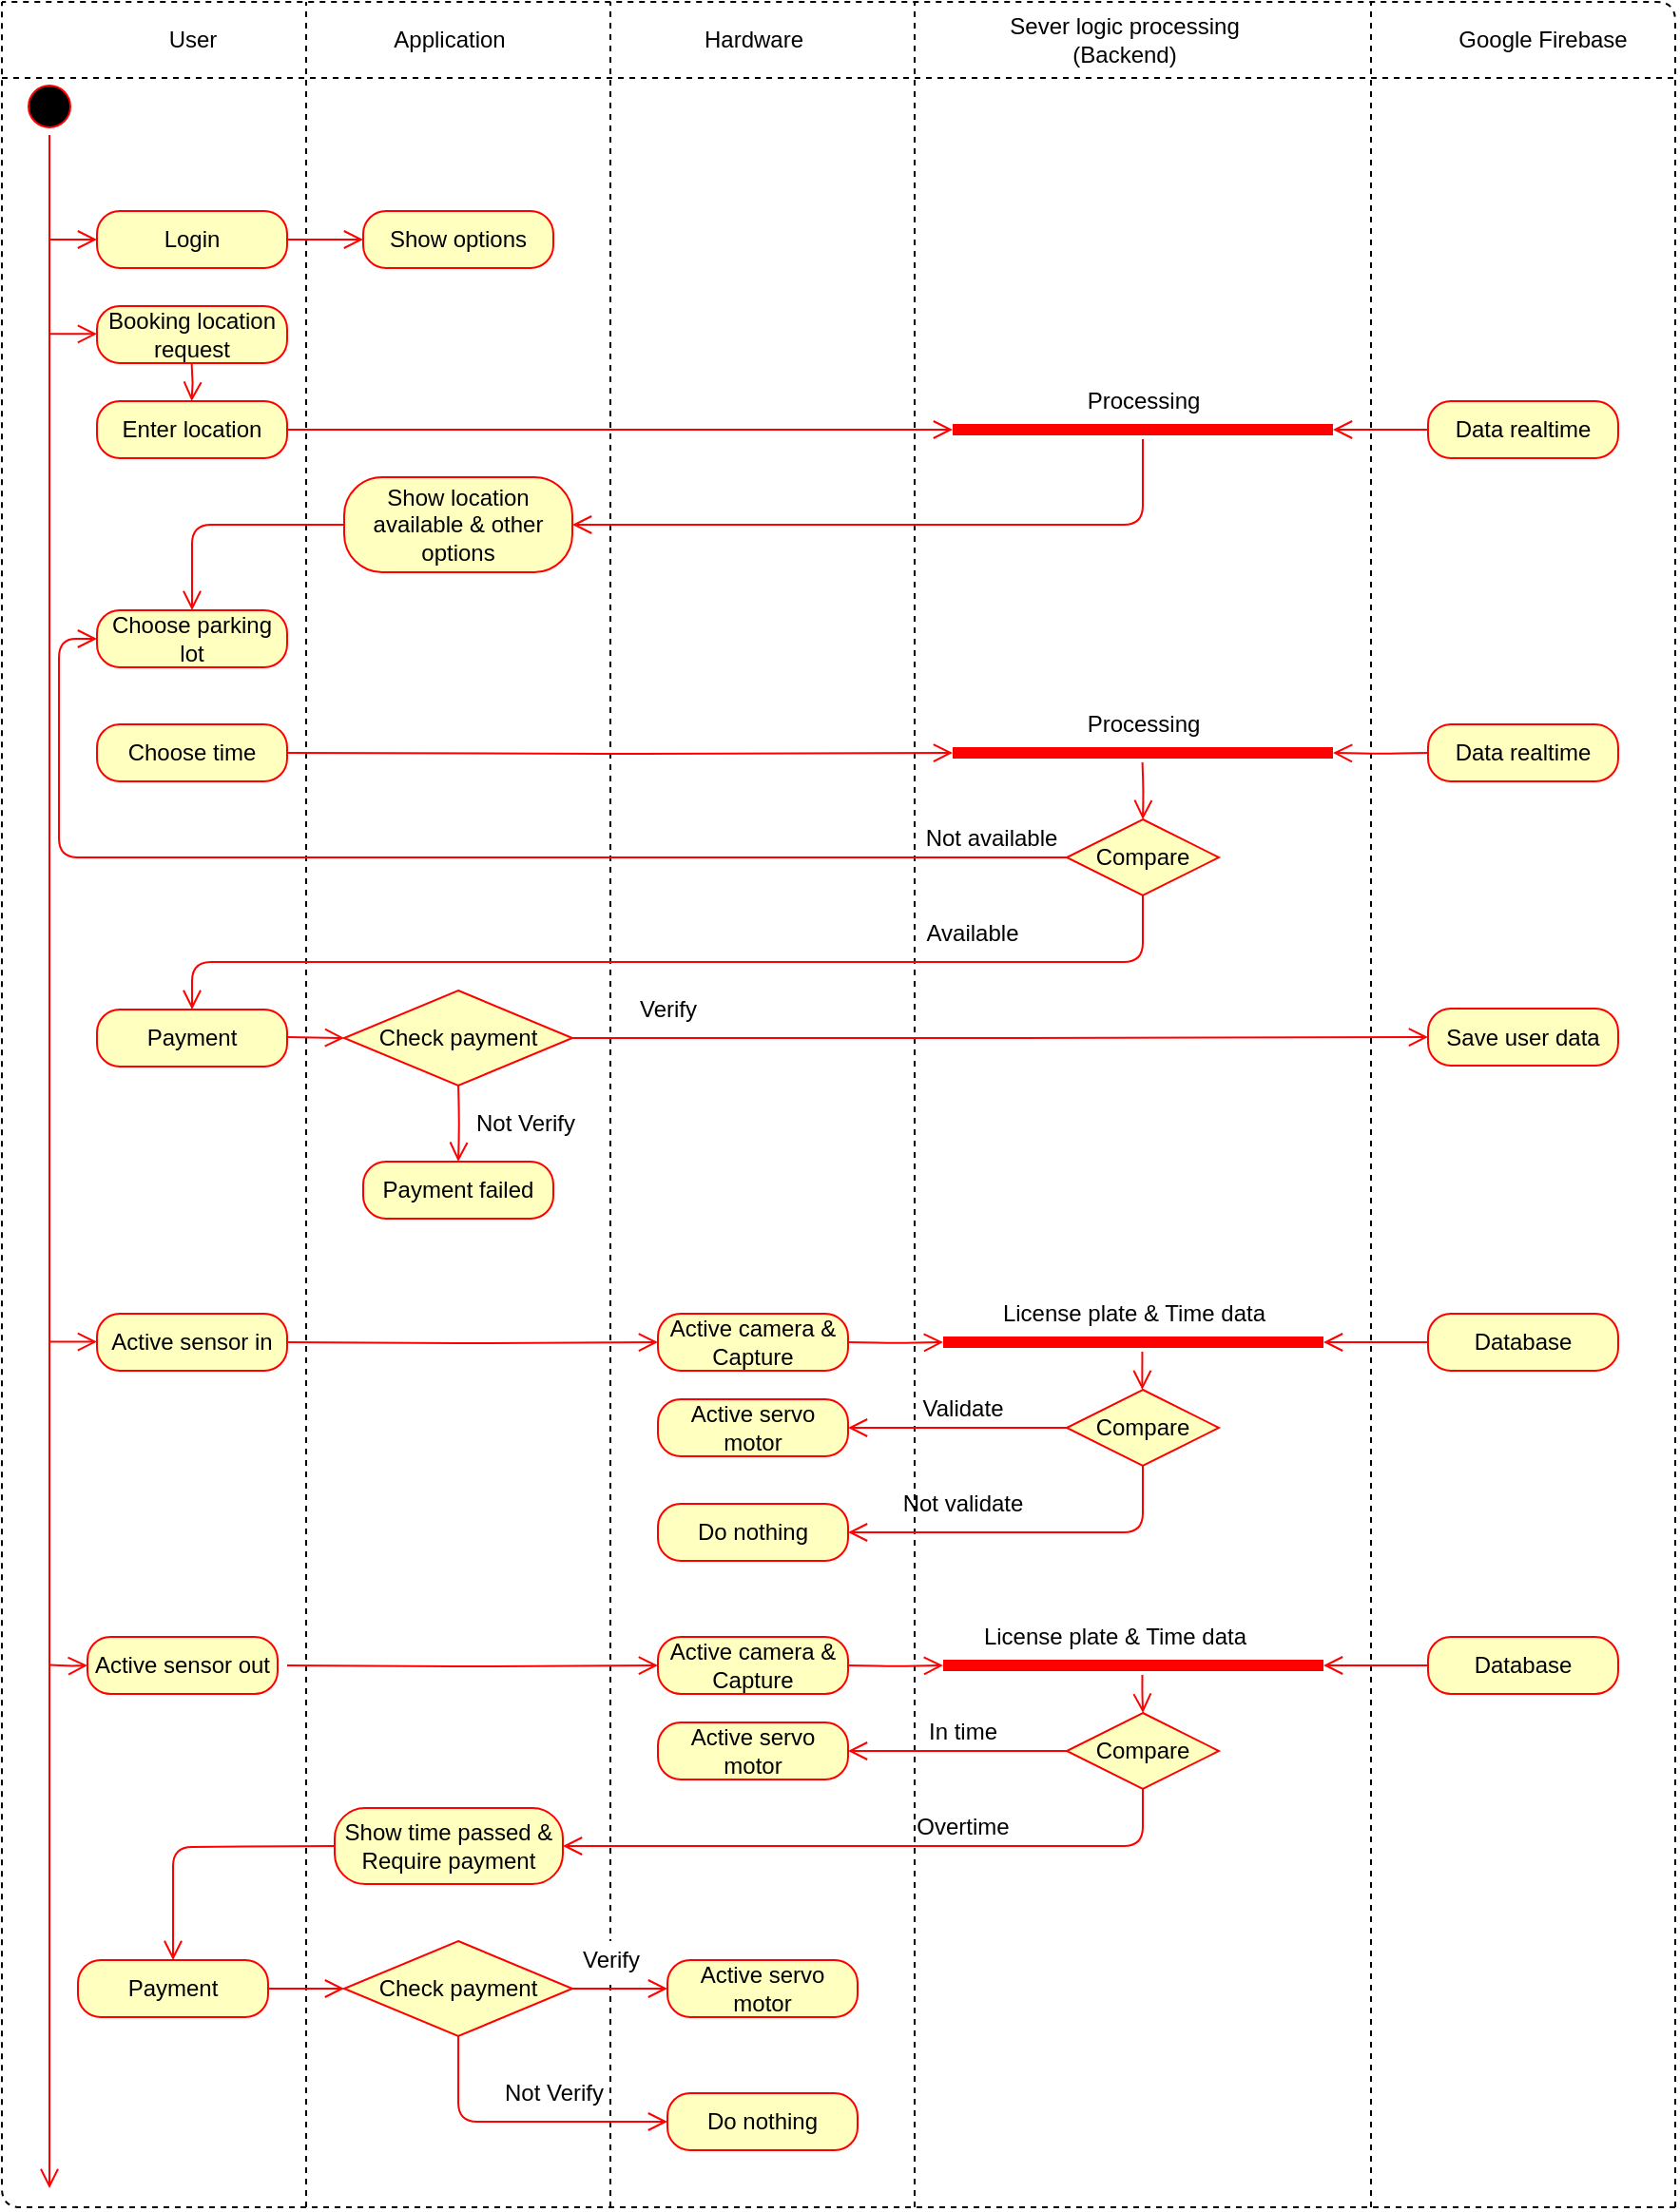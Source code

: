 <mxfile version="13.7.3" type="github">
  <diagram id="u_i7hLlNtRJB0OtnpDT0" name="Page-1">
    <mxGraphModel dx="1352" dy="772" grid="1" gridSize="10" guides="1" tooltips="1" connect="1" arrows="1" fold="1" page="1" pageScale="1" pageWidth="850" pageHeight="1100" math="0" shadow="0">
      <root>
        <mxCell id="0" />
        <mxCell id="1" parent="0" />
        <mxCell id="mGd1n2_6gJl6zBXqxpwN-4" value="User" style="text;html=1;align=center;verticalAlign=middle;resizable=0;points=[];autosize=1;" vertex="1" parent="1">
          <mxGeometry x="360" y="110" width="40" height="20" as="geometry" />
        </mxCell>
        <mxCell id="mGd1n2_6gJl6zBXqxpwN-6" value="Hardware" style="text;html=1;align=center;verticalAlign=middle;resizable=0;points=[];autosize=1;" vertex="1" parent="1">
          <mxGeometry x="640" y="110" width="70" height="20" as="geometry" />
        </mxCell>
        <mxCell id="mGd1n2_6gJl6zBXqxpwN-7" value="Sever logic processing&lt;br&gt;(Backend)" style="text;html=1;align=center;verticalAlign=middle;resizable=0;points=[];autosize=1;" vertex="1" parent="1">
          <mxGeometry x="800" y="105" width="140" height="30" as="geometry" />
        </mxCell>
        <mxCell id="mGd1n2_6gJl6zBXqxpwN-8" value="Google Firebase" style="text;html=1;align=center;verticalAlign=middle;resizable=0;points=[];autosize=1;" vertex="1" parent="1">
          <mxGeometry x="1040" y="110" width="100" height="20" as="geometry" />
        </mxCell>
        <mxCell id="mGd1n2_6gJl6zBXqxpwN-9" value="Application&lt;br&gt;" style="text;html=1;align=center;verticalAlign=middle;resizable=0;points=[];autosize=1;" vertex="1" parent="1">
          <mxGeometry x="480" y="110" width="70" height="20" as="geometry" />
        </mxCell>
        <mxCell id="mGd1n2_6gJl6zBXqxpwN-11" value="" style="ellipse;html=1;shape=startState;fillColor=#000000;strokeColor=#ff0000;" vertex="1" parent="1">
          <mxGeometry x="290" y="140" width="30" height="30" as="geometry" />
        </mxCell>
        <mxCell id="mGd1n2_6gJl6zBXqxpwN-12" value="" style="edgeStyle=orthogonalEdgeStyle;html=1;verticalAlign=bottom;endArrow=open;endSize=8;strokeColor=#ff0000;entryX=0;entryY=0.5;entryDx=0;entryDy=0;" edge="1" parent="1" target="mGd1n2_6gJl6zBXqxpwN-26">
          <mxGeometry relative="1" as="geometry">
            <mxPoint x="380" y="210" as="targetPoint" />
            <mxPoint x="305" y="225" as="sourcePoint" />
            <Array as="points">
              <mxPoint x="305" y="225" />
            </Array>
          </mxGeometry>
        </mxCell>
        <mxCell id="mGd1n2_6gJl6zBXqxpwN-17" value="" style="endArrow=none;dashed=1;html=1;" edge="1" parent="1">
          <mxGeometry width="50" height="50" relative="1" as="geometry">
            <mxPoint x="1160" y="1260" as="sourcePoint" />
            <mxPoint x="280" y="100" as="targetPoint" />
            <Array as="points">
              <mxPoint x="1160" y="100" />
            </Array>
          </mxGeometry>
        </mxCell>
        <mxCell id="mGd1n2_6gJl6zBXqxpwN-18" value="" style="endArrow=none;dashed=1;html=1;" edge="1" parent="1">
          <mxGeometry width="50" height="50" relative="1" as="geometry">
            <mxPoint x="1160" y="1260" as="sourcePoint" />
            <mxPoint x="280" y="100" as="targetPoint" />
            <Array as="points">
              <mxPoint x="280" y="1260" />
            </Array>
          </mxGeometry>
        </mxCell>
        <mxCell id="mGd1n2_6gJl6zBXqxpwN-19" value="" style="endArrow=none;dashed=1;html=1;" edge="1" parent="1">
          <mxGeometry width="50" height="50" relative="1" as="geometry">
            <mxPoint x="440" y="1260" as="sourcePoint" />
            <mxPoint x="440" y="100" as="targetPoint" />
          </mxGeometry>
        </mxCell>
        <mxCell id="mGd1n2_6gJl6zBXqxpwN-20" value="" style="endArrow=none;dashed=1;html=1;" edge="1" parent="1">
          <mxGeometry width="50" height="50" relative="1" as="geometry">
            <mxPoint x="600" y="1260" as="sourcePoint" />
            <mxPoint x="600" y="100" as="targetPoint" />
          </mxGeometry>
        </mxCell>
        <mxCell id="mGd1n2_6gJl6zBXqxpwN-21" value="" style="endArrow=none;dashed=1;html=1;" edge="1" parent="1">
          <mxGeometry width="50" height="50" relative="1" as="geometry">
            <mxPoint x="760" y="1260" as="sourcePoint" />
            <mxPoint x="760" y="100" as="targetPoint" />
          </mxGeometry>
        </mxCell>
        <mxCell id="mGd1n2_6gJl6zBXqxpwN-22" value="" style="endArrow=none;dashed=1;html=1;" edge="1" parent="1">
          <mxGeometry width="50" height="50" relative="1" as="geometry">
            <mxPoint x="1000" y="1260" as="sourcePoint" />
            <mxPoint x="1000" y="100" as="targetPoint" />
          </mxGeometry>
        </mxCell>
        <mxCell id="mGd1n2_6gJl6zBXqxpwN-23" value="" style="endArrow=none;dashed=1;html=1;" edge="1" parent="1">
          <mxGeometry width="50" height="50" relative="1" as="geometry">
            <mxPoint x="280" y="140" as="sourcePoint" />
            <mxPoint x="1160" y="140" as="targetPoint" />
          </mxGeometry>
        </mxCell>
        <mxCell id="mGd1n2_6gJl6zBXqxpwN-26" value="Login" style="rounded=1;whiteSpace=wrap;html=1;arcSize=40;fontColor=#000000;fillColor=#ffffc0;strokeColor=#ff0000;" vertex="1" parent="1">
          <mxGeometry x="330" y="210" width="100" height="30" as="geometry" />
        </mxCell>
        <mxCell id="mGd1n2_6gJl6zBXqxpwN-27" value="" style="edgeStyle=orthogonalEdgeStyle;html=1;verticalAlign=bottom;endArrow=open;endSize=8;strokeColor=#ff0000;entryX=0;entryY=0.5;entryDx=0;entryDy=0;" edge="1" source="mGd1n2_6gJl6zBXqxpwN-26" parent="1" target="mGd1n2_6gJl6zBXqxpwN-82">
          <mxGeometry relative="1" as="geometry">
            <mxPoint x="480" y="225" as="targetPoint" />
            <Array as="points" />
          </mxGeometry>
        </mxCell>
        <mxCell id="mGd1n2_6gJl6zBXqxpwN-30" value="Enter location" style="rounded=1;whiteSpace=wrap;html=1;arcSize=40;fontColor=#000000;fillColor=#ffffc0;strokeColor=#ff0000;" vertex="1" parent="1">
          <mxGeometry x="330" y="310" width="100" height="30" as="geometry" />
        </mxCell>
        <mxCell id="mGd1n2_6gJl6zBXqxpwN-31" value="" style="edgeStyle=orthogonalEdgeStyle;html=1;verticalAlign=bottom;endArrow=open;endSize=8;strokeColor=#ff0000;entryX=0;entryY=0.5;entryDx=0;entryDy=0;entryPerimeter=0;" edge="1" source="mGd1n2_6gJl6zBXqxpwN-30" parent="1" target="mGd1n2_6gJl6zBXqxpwN-44">
          <mxGeometry relative="1" as="geometry">
            <mxPoint x="820" y="325" as="targetPoint" />
          </mxGeometry>
        </mxCell>
        <mxCell id="mGd1n2_6gJl6zBXqxpwN-32" value="Show location available &amp;amp; other options" style="rounded=1;whiteSpace=wrap;html=1;arcSize=40;fontColor=#000000;fillColor=#ffffc0;strokeColor=#ff0000;" vertex="1" parent="1">
          <mxGeometry x="460" y="350" width="120" height="50" as="geometry" />
        </mxCell>
        <mxCell id="mGd1n2_6gJl6zBXqxpwN-33" value="" style="edgeStyle=orthogonalEdgeStyle;html=1;verticalAlign=bottom;endArrow=open;endSize=8;strokeColor=#ff0000;entryX=0.5;entryY=0;entryDx=0;entryDy=0;" edge="1" source="mGd1n2_6gJl6zBXqxpwN-32" parent="1" target="mGd1n2_6gJl6zBXqxpwN-36">
          <mxGeometry relative="1" as="geometry">
            <mxPoint x="380" y="420" as="targetPoint" />
            <Array as="points">
              <mxPoint x="380" y="375" />
            </Array>
          </mxGeometry>
        </mxCell>
        <mxCell id="mGd1n2_6gJl6zBXqxpwN-36" value="Choose parking lot" style="rounded=1;whiteSpace=wrap;html=1;arcSize=40;fontColor=#000000;fillColor=#ffffc0;strokeColor=#ff0000;" vertex="1" parent="1">
          <mxGeometry x="330" y="420" width="100" height="30" as="geometry" />
        </mxCell>
        <mxCell id="mGd1n2_6gJl6zBXqxpwN-42" style="edgeStyle=none;rounded=0;orthogonalLoop=1;jettySize=auto;html=1;exitX=0.5;exitY=1;exitDx=0;exitDy=0;" edge="1" parent="1">
          <mxGeometry relative="1" as="geometry">
            <mxPoint x="870" y="340" as="sourcePoint" />
            <mxPoint x="870" y="340" as="targetPoint" />
          </mxGeometry>
        </mxCell>
        <mxCell id="mGd1n2_6gJl6zBXqxpwN-43" value="Data realtime" style="rounded=1;whiteSpace=wrap;html=1;arcSize=40;fontColor=#000000;fillColor=#ffffc0;strokeColor=#ff0000;" vertex="1" parent="1">
          <mxGeometry x="1030" y="310" width="100" height="30" as="geometry" />
        </mxCell>
        <mxCell id="mGd1n2_6gJl6zBXqxpwN-44" value="" style="shape=line;html=1;strokeWidth=6;strokeColor=#ff0000;" vertex="1" parent="1">
          <mxGeometry x="780" y="320" width="200" height="10" as="geometry" />
        </mxCell>
        <mxCell id="mGd1n2_6gJl6zBXqxpwN-45" value="" style="edgeStyle=orthogonalEdgeStyle;html=1;verticalAlign=bottom;endArrow=open;endSize=8;strokeColor=#ff0000;exitX=0;exitY=0.5;exitDx=0;exitDy=0;entryX=1;entryY=0.5;entryDx=0;entryDy=0;entryPerimeter=0;" edge="1" source="mGd1n2_6gJl6zBXqxpwN-43" parent="1" target="mGd1n2_6gJl6zBXqxpwN-44">
          <mxGeometry relative="1" as="geometry">
            <mxPoint x="890" y="400" as="targetPoint" />
            <mxPoint x="950" y="340" as="sourcePoint" />
          </mxGeometry>
        </mxCell>
        <mxCell id="mGd1n2_6gJl6zBXqxpwN-50" value="Processing" style="text;html=1;align=center;verticalAlign=middle;resizable=0;points=[];autosize=1;" vertex="1" parent="1">
          <mxGeometry x="845" y="300" width="70" height="20" as="geometry" />
        </mxCell>
        <mxCell id="mGd1n2_6gJl6zBXqxpwN-51" style="edgeStyle=none;rounded=0;orthogonalLoop=1;jettySize=auto;html=1;exitX=0.5;exitY=1;exitDx=0;exitDy=0;" edge="1" parent="1">
          <mxGeometry relative="1" as="geometry">
            <mxPoint x="520" y="659.5" as="sourcePoint" />
            <mxPoint x="520" y="659.5" as="targetPoint" />
          </mxGeometry>
        </mxCell>
        <mxCell id="mGd1n2_6gJl6zBXqxpwN-53" value="" style="edgeStyle=orthogonalEdgeStyle;html=1;verticalAlign=bottom;endArrow=open;endSize=8;strokeColor=#ff0000;entryX=0;entryY=0.5;entryDx=0;entryDy=0;exitX=1;exitY=0.5;exitDx=0;exitDy=0;" edge="1" parent="1" source="mGd1n2_6gJl6zBXqxpwN-157" target="mGd1n2_6gJl6zBXqxpwN-55">
          <mxGeometry relative="1" as="geometry">
            <mxPoint x="920" y="644.08" as="targetPoint" />
            <mxPoint x="570.0" y="644.08" as="sourcePoint" />
          </mxGeometry>
        </mxCell>
        <mxCell id="mGd1n2_6gJl6zBXqxpwN-54" value="" style="edgeStyle=orthogonalEdgeStyle;html=1;verticalAlign=bottom;endArrow=open;endSize=8;strokeColor=#ff0000;exitX=1;exitY=0.5;exitDx=0;exitDy=0;entryX=0;entryY=0.5;entryDx=0;entryDy=0;" edge="1" parent="1" target="mGd1n2_6gJl6zBXqxpwN-157">
          <mxGeometry relative="1" as="geometry">
            <mxPoint x="470" y="644.5" as="targetPoint" />
            <mxPoint x="430" y="644.5" as="sourcePoint" />
            <Array as="points" />
          </mxGeometry>
        </mxCell>
        <mxCell id="mGd1n2_6gJl6zBXqxpwN-55" value="Save user data" style="rounded=1;whiteSpace=wrap;html=1;arcSize=40;fontColor=#000000;fillColor=#ffffc0;strokeColor=#ff0000;" vertex="1" parent="1">
          <mxGeometry x="1030" y="629.5" width="100" height="30" as="geometry" />
        </mxCell>
        <mxCell id="mGd1n2_6gJl6zBXqxpwN-56" value="" style="edgeStyle=orthogonalEdgeStyle;html=1;verticalAlign=bottom;endArrow=open;endSize=8;strokeColor=#ff0000;exitX=0.5;exitY=1;exitDx=0;exitDy=0;" edge="1" parent="1" source="mGd1n2_6gJl6zBXqxpwN-11">
          <mxGeometry relative="1" as="geometry">
            <mxPoint x="305" y="1250" as="targetPoint" />
            <mxPoint x="310" y="240" as="sourcePoint" />
            <Array as="points">
              <mxPoint x="305" y="475" />
            </Array>
          </mxGeometry>
        </mxCell>
        <mxCell id="mGd1n2_6gJl6zBXqxpwN-57" value="Active sensor in" style="rounded=1;whiteSpace=wrap;html=1;arcSize=40;fontColor=#000000;fillColor=#ffffc0;strokeColor=#ff0000;" vertex="1" parent="1">
          <mxGeometry x="330" y="790" width="100" height="30" as="geometry" />
        </mxCell>
        <mxCell id="mGd1n2_6gJl6zBXqxpwN-58" value="Active camera &amp;amp; Capture" style="rounded=1;whiteSpace=wrap;html=1;arcSize=40;fontColor=#000000;fillColor=#ffffc0;strokeColor=#ff0000;" vertex="1" parent="1">
          <mxGeometry x="625" y="790" width="100" height="30" as="geometry" />
        </mxCell>
        <mxCell id="mGd1n2_6gJl6zBXqxpwN-59" value="Database" style="rounded=1;whiteSpace=wrap;html=1;arcSize=40;fontColor=#000000;fillColor=#ffffc0;strokeColor=#ff0000;" vertex="1" parent="1">
          <mxGeometry x="1030" y="790" width="100" height="30" as="geometry" />
        </mxCell>
        <mxCell id="mGd1n2_6gJl6zBXqxpwN-60" value="" style="shape=line;html=1;strokeWidth=6;strokeColor=#ff0000;" vertex="1" parent="1">
          <mxGeometry x="775" y="800" width="200" height="10" as="geometry" />
        </mxCell>
        <mxCell id="mGd1n2_6gJl6zBXqxpwN-62" value="" style="edgeStyle=orthogonalEdgeStyle;html=1;verticalAlign=bottom;endArrow=open;endSize=8;strokeColor=#ff0000;exitX=0;exitY=0.5;exitDx=0;exitDy=0;" edge="1" parent="1" source="mGd1n2_6gJl6zBXqxpwN-59">
          <mxGeometry relative="1" as="geometry">
            <mxPoint x="975" y="805" as="targetPoint" />
            <mxPoint x="1015" y="804.66" as="sourcePoint" />
          </mxGeometry>
        </mxCell>
        <mxCell id="mGd1n2_6gJl6zBXqxpwN-63" value="" style="edgeStyle=orthogonalEdgeStyle;html=1;verticalAlign=bottom;endArrow=open;endSize=8;strokeColor=#ff0000;entryX=0;entryY=0.5;entryDx=0;entryDy=0;entryPerimeter=0;" edge="1" parent="1" target="mGd1n2_6gJl6zBXqxpwN-60">
          <mxGeometry relative="1" as="geometry">
            <mxPoint x="755.0" y="804.66" as="targetPoint" />
            <mxPoint x="725" y="805" as="sourcePoint" />
            <Array as="points" />
          </mxGeometry>
        </mxCell>
        <mxCell id="mGd1n2_6gJl6zBXqxpwN-64" value="" style="edgeStyle=orthogonalEdgeStyle;html=1;verticalAlign=bottom;endArrow=open;endSize=8;strokeColor=#ff0000;entryX=0;entryY=0.5;entryDx=0;entryDy=0;" edge="1" parent="1" target="mGd1n2_6gJl6zBXqxpwN-58">
          <mxGeometry relative="1" as="geometry">
            <mxPoint x="455.0" y="804.66" as="targetPoint" />
            <mxPoint x="430" y="805" as="sourcePoint" />
            <Array as="points" />
          </mxGeometry>
        </mxCell>
        <mxCell id="mGd1n2_6gJl6zBXqxpwN-65" value="" style="edgeStyle=orthogonalEdgeStyle;html=1;verticalAlign=bottom;endArrow=open;endSize=8;strokeColor=#ff0000;entryX=1;entryY=0.5;entryDx=0;entryDy=0;" edge="1" parent="1" source="mGd1n2_6gJl6zBXqxpwN-44" target="mGd1n2_6gJl6zBXqxpwN-32">
          <mxGeometry relative="1" as="geometry">
            <mxPoint x="790" y="335" as="targetPoint" />
            <mxPoint x="880" y="340" as="sourcePoint" />
            <Array as="points">
              <mxPoint x="880" y="375" />
            </Array>
          </mxGeometry>
        </mxCell>
        <mxCell id="mGd1n2_6gJl6zBXqxpwN-69" value="Compare" style="rhombus;whiteSpace=wrap;html=1;fillColor=#ffffc0;strokeColor=#ff0000;" vertex="1" parent="1">
          <mxGeometry x="840" y="830" width="80" height="40" as="geometry" />
        </mxCell>
        <mxCell id="mGd1n2_6gJl6zBXqxpwN-70" value="" style="edgeStyle=orthogonalEdgeStyle;html=1;align=left;verticalAlign=bottom;endArrow=open;endSize=8;strokeColor=#ff0000;entryX=1;entryY=0.5;entryDx=0;entryDy=0;exitX=0.5;exitY=1;exitDx=0;exitDy=0;" edge="1" source="mGd1n2_6gJl6zBXqxpwN-69" parent="1" target="mGd1n2_6gJl6zBXqxpwN-76">
          <mxGeometry x="-1" relative="1" as="geometry">
            <mxPoint x="755" y="900" as="targetPoint" />
            <Array as="points">
              <mxPoint x="880" y="905" />
            </Array>
          </mxGeometry>
        </mxCell>
        <mxCell id="mGd1n2_6gJl6zBXqxpwN-71" value="" style="edgeStyle=orthogonalEdgeStyle;html=1;align=left;verticalAlign=top;endArrow=open;endSize=8;strokeColor=#ff0000;exitX=0;exitY=0.5;exitDx=0;exitDy=0;entryX=1;entryY=0.5;entryDx=0;entryDy=0;" edge="1" source="mGd1n2_6gJl6zBXqxpwN-69" parent="1" target="mGd1n2_6gJl6zBXqxpwN-75">
          <mxGeometry x="-0.167" y="10" relative="1" as="geometry">
            <mxPoint x="705" y="850" as="targetPoint" />
            <mxPoint as="offset" />
          </mxGeometry>
        </mxCell>
        <mxCell id="mGd1n2_6gJl6zBXqxpwN-72" value="" style="edgeStyle=orthogonalEdgeStyle;html=1;verticalAlign=bottom;endArrow=open;endSize=8;strokeColor=#ff0000;" edge="1" parent="1">
          <mxGeometry relative="1" as="geometry">
            <mxPoint x="879.71" y="830" as="targetPoint" />
            <mxPoint x="879.71" y="810" as="sourcePoint" />
            <Array as="points">
              <mxPoint x="879.4" y="830" />
              <mxPoint x="879.4" y="830" />
            </Array>
          </mxGeometry>
        </mxCell>
        <mxCell id="mGd1n2_6gJl6zBXqxpwN-73" value="Validate" style="text;html=1;align=center;verticalAlign=middle;resizable=0;points=[];autosize=1;" vertex="1" parent="1">
          <mxGeometry x="755" y="830" width="60" height="20" as="geometry" />
        </mxCell>
        <mxCell id="mGd1n2_6gJl6zBXqxpwN-74" value="Not validate" style="text;html=1;align=center;verticalAlign=middle;resizable=0;points=[];autosize=1;" vertex="1" parent="1">
          <mxGeometry x="745" y="880" width="80" height="20" as="geometry" />
        </mxCell>
        <mxCell id="mGd1n2_6gJl6zBXqxpwN-75" value="Active servo motor" style="rounded=1;whiteSpace=wrap;html=1;arcSize=40;fontColor=#000000;fillColor=#ffffc0;strokeColor=#ff0000;" vertex="1" parent="1">
          <mxGeometry x="625" y="835" width="100" height="30" as="geometry" />
        </mxCell>
        <mxCell id="mGd1n2_6gJl6zBXqxpwN-76" value="Do nothing" style="rounded=1;whiteSpace=wrap;html=1;arcSize=40;fontColor=#000000;fillColor=#ffffc0;strokeColor=#ff0000;" vertex="1" parent="1">
          <mxGeometry x="625" y="890" width="100" height="30" as="geometry" />
        </mxCell>
        <mxCell id="mGd1n2_6gJl6zBXqxpwN-77" value="License plate &amp;amp; Time data" style="text;html=1;align=center;verticalAlign=middle;resizable=0;points=[];autosize=1;" vertex="1" parent="1">
          <mxGeometry x="800" y="780" width="150" height="20" as="geometry" />
        </mxCell>
        <mxCell id="mGd1n2_6gJl6zBXqxpwN-80" value="Booking location request" style="rounded=1;whiteSpace=wrap;html=1;arcSize=40;fontColor=#000000;fillColor=#ffffc0;strokeColor=#ff0000;" vertex="1" parent="1">
          <mxGeometry x="330" y="260" width="100" height="30" as="geometry" />
        </mxCell>
        <mxCell id="mGd1n2_6gJl6zBXqxpwN-81" value="" style="edgeStyle=orthogonalEdgeStyle;html=1;verticalAlign=bottom;endArrow=open;endSize=8;strokeColor=#ff0000;" edge="1" parent="1">
          <mxGeometry relative="1" as="geometry">
            <mxPoint x="379.8" y="310" as="targetPoint" />
            <mxPoint x="379.8" y="290" as="sourcePoint" />
            <Array as="points" />
          </mxGeometry>
        </mxCell>
        <mxCell id="mGd1n2_6gJl6zBXqxpwN-82" value="Show options" style="rounded=1;whiteSpace=wrap;html=1;arcSize=40;fontColor=#000000;fillColor=#ffffc0;strokeColor=#ff0000;" vertex="1" parent="1">
          <mxGeometry x="470" y="210" width="100" height="30" as="geometry" />
        </mxCell>
        <mxCell id="mGd1n2_6gJl6zBXqxpwN-84" value="" style="edgeStyle=orthogonalEdgeStyle;html=1;verticalAlign=bottom;endArrow=open;endSize=8;strokeColor=#ff0000;entryX=0;entryY=0.5;entryDx=0;entryDy=0;" edge="1" parent="1">
          <mxGeometry relative="1" as="geometry">
            <mxPoint x="330" y="274.66" as="targetPoint" />
            <mxPoint x="305" y="274.66" as="sourcePoint" />
            <Array as="points">
              <mxPoint x="305" y="274.66" />
            </Array>
          </mxGeometry>
        </mxCell>
        <mxCell id="mGd1n2_6gJl6zBXqxpwN-105" value="Active sensor out" style="rounded=1;whiteSpace=wrap;html=1;arcSize=40;fontColor=#000000;fillColor=#ffffc0;strokeColor=#ff0000;" vertex="1" parent="1">
          <mxGeometry x="325" y="960" width="100" height="30" as="geometry" />
        </mxCell>
        <mxCell id="mGd1n2_6gJl6zBXqxpwN-106" value="Active camera &amp;amp; Capture" style="rounded=1;whiteSpace=wrap;html=1;arcSize=40;fontColor=#000000;fillColor=#ffffc0;strokeColor=#ff0000;" vertex="1" parent="1">
          <mxGeometry x="625" y="960" width="100" height="30" as="geometry" />
        </mxCell>
        <mxCell id="mGd1n2_6gJl6zBXqxpwN-107" value="" style="edgeStyle=orthogonalEdgeStyle;html=1;verticalAlign=bottom;endArrow=open;endSize=8;strokeColor=#ff0000;entryX=0;entryY=0.5;entryDx=0;entryDy=0;" edge="1" parent="1" target="mGd1n2_6gJl6zBXqxpwN-106">
          <mxGeometry relative="1" as="geometry">
            <mxPoint x="455.0" y="974.66" as="targetPoint" />
            <mxPoint x="430" y="975" as="sourcePoint" />
            <Array as="points" />
          </mxGeometry>
        </mxCell>
        <mxCell id="mGd1n2_6gJl6zBXqxpwN-110" value="Database" style="rounded=1;whiteSpace=wrap;html=1;arcSize=40;fontColor=#000000;fillColor=#ffffc0;strokeColor=#ff0000;" vertex="1" parent="1">
          <mxGeometry x="1030" y="960" width="100" height="30" as="geometry" />
        </mxCell>
        <mxCell id="mGd1n2_6gJl6zBXqxpwN-111" value="" style="shape=line;html=1;strokeWidth=6;strokeColor=#ff0000;" vertex="1" parent="1">
          <mxGeometry x="775" y="970" width="200" height="10" as="geometry" />
        </mxCell>
        <mxCell id="mGd1n2_6gJl6zBXqxpwN-112" value="" style="edgeStyle=orthogonalEdgeStyle;html=1;verticalAlign=bottom;endArrow=open;endSize=8;strokeColor=#ff0000;exitX=0;exitY=0.5;exitDx=0;exitDy=0;" edge="1" parent="1" source="mGd1n2_6gJl6zBXqxpwN-110">
          <mxGeometry relative="1" as="geometry">
            <mxPoint x="975.0" y="975" as="targetPoint" />
            <mxPoint x="1015" y="974.66" as="sourcePoint" />
          </mxGeometry>
        </mxCell>
        <mxCell id="mGd1n2_6gJl6zBXqxpwN-113" value="" style="edgeStyle=orthogonalEdgeStyle;html=1;verticalAlign=bottom;endArrow=open;endSize=8;strokeColor=#ff0000;entryX=0;entryY=0.5;entryDx=0;entryDy=0;entryPerimeter=0;" edge="1" parent="1" target="mGd1n2_6gJl6zBXqxpwN-111">
          <mxGeometry relative="1" as="geometry">
            <mxPoint x="755.0" y="974.66" as="targetPoint" />
            <mxPoint x="725.0" y="975" as="sourcePoint" />
            <Array as="points" />
          </mxGeometry>
        </mxCell>
        <mxCell id="mGd1n2_6gJl6zBXqxpwN-114" value="" style="edgeStyle=orthogonalEdgeStyle;html=1;verticalAlign=bottom;endArrow=open;endSize=8;strokeColor=#ff0000;" edge="1" parent="1">
          <mxGeometry relative="1" as="geometry">
            <mxPoint x="880.09" y="1000" as="targetPoint" />
            <mxPoint x="879.746" y="980" as="sourcePoint" />
            <Array as="points">
              <mxPoint x="880.09" y="990" />
            </Array>
          </mxGeometry>
        </mxCell>
        <mxCell id="mGd1n2_6gJl6zBXqxpwN-115" value="License plate &amp;amp; Time data" style="text;html=1;align=center;verticalAlign=middle;resizable=0;points=[];autosize=1;" vertex="1" parent="1">
          <mxGeometry x="790" y="950" width="150" height="20" as="geometry" />
        </mxCell>
        <mxCell id="mGd1n2_6gJl6zBXqxpwN-116" value="Compare" style="rhombus;whiteSpace=wrap;html=1;fillColor=#ffffc0;strokeColor=#ff0000;" vertex="1" parent="1">
          <mxGeometry x="840" y="1000" width="80" height="40" as="geometry" />
        </mxCell>
        <mxCell id="mGd1n2_6gJl6zBXqxpwN-117" value="" style="edgeStyle=orthogonalEdgeStyle;html=1;align=left;verticalAlign=bottom;endArrow=open;endSize=8;strokeColor=#ff0000;entryX=1;entryY=0.5;entryDx=0;entryDy=0;exitX=0.5;exitY=1;exitDx=0;exitDy=0;" edge="1" parent="1" source="mGd1n2_6gJl6zBXqxpwN-116" target="mGd1n2_6gJl6zBXqxpwN-126">
          <mxGeometry x="-1" relative="1" as="geometry">
            <mxPoint x="565" y="1075" as="targetPoint" />
            <Array as="points">
              <mxPoint x="880" y="1070" />
            </Array>
          </mxGeometry>
        </mxCell>
        <mxCell id="mGd1n2_6gJl6zBXqxpwN-118" value="" style="edgeStyle=orthogonalEdgeStyle;html=1;align=left;verticalAlign=top;endArrow=open;endSize=8;strokeColor=#ff0000;exitX=0;exitY=0.5;exitDx=0;exitDy=0;entryX=1;entryY=0.5;entryDx=0;entryDy=0;" edge="1" parent="1" source="mGd1n2_6gJl6zBXqxpwN-116">
          <mxGeometry x="-0.167" y="10" relative="1" as="geometry">
            <mxPoint x="725.0" y="1020" as="targetPoint" />
            <mxPoint as="offset" />
            <Array as="points">
              <mxPoint x="795" y="1020" />
              <mxPoint x="795" y="1020" />
            </Array>
          </mxGeometry>
        </mxCell>
        <mxCell id="mGd1n2_6gJl6zBXqxpwN-119" value="In time" style="text;html=1;align=center;verticalAlign=middle;resizable=0;points=[];autosize=1;" vertex="1" parent="1">
          <mxGeometry x="760" y="1000" width="50" height="20" as="geometry" />
        </mxCell>
        <mxCell id="mGd1n2_6gJl6zBXqxpwN-120" value="Overtime" style="text;html=1;align=center;verticalAlign=middle;resizable=0;points=[];autosize=1;" vertex="1" parent="1">
          <mxGeometry x="755" y="1050" width="60" height="20" as="geometry" />
        </mxCell>
        <mxCell id="mGd1n2_6gJl6zBXqxpwN-124" value="Active servo motor" style="rounded=1;whiteSpace=wrap;html=1;arcSize=40;fontColor=#000000;fillColor=#ffffc0;strokeColor=#ff0000;" vertex="1" parent="1">
          <mxGeometry x="625" y="1005" width="100" height="30" as="geometry" />
        </mxCell>
        <mxCell id="mGd1n2_6gJl6zBXqxpwN-126" value="Show time passed &amp;amp;&lt;br&gt;Require payment" style="rounded=1;whiteSpace=wrap;html=1;arcSize=40;fontColor=#000000;fillColor=#ffffc0;strokeColor=#ff0000;" vertex="1" parent="1">
          <mxGeometry x="455" y="1050" width="120" height="40" as="geometry" />
        </mxCell>
        <mxCell id="mGd1n2_6gJl6zBXqxpwN-127" value="Payment" style="rounded=1;whiteSpace=wrap;html=1;arcSize=40;fontColor=#000000;fillColor=#ffffc0;strokeColor=#ff0000;" vertex="1" parent="1">
          <mxGeometry x="330" y="630" width="100" height="30" as="geometry" />
        </mxCell>
        <mxCell id="mGd1n2_6gJl6zBXqxpwN-128" value="" style="edgeStyle=orthogonalEdgeStyle;html=1;verticalAlign=bottom;endArrow=open;endSize=8;strokeColor=#ff0000;exitX=0.5;exitY=1;exitDx=0;exitDy=0;" edge="1" parent="1">
          <mxGeometry relative="1" as="geometry">
            <mxPoint x="369.66" y="499.5" as="targetPoint" />
            <mxPoint x="370" y="510" as="sourcePoint" />
            <Array as="points" />
          </mxGeometry>
        </mxCell>
        <mxCell id="mGd1n2_6gJl6zBXqxpwN-148" value="" style="edgeStyle=orthogonalEdgeStyle;html=1;verticalAlign=bottom;endArrow=open;endSize=8;strokeColor=#ff0000;entryX=0.5;entryY=0;entryDx=0;entryDy=0;exitX=0;exitY=0.5;exitDx=0;exitDy=0;" edge="1" parent="1" target="mGd1n2_6gJl6zBXqxpwN-149">
          <mxGeometry relative="1" as="geometry">
            <mxPoint x="365" y="1105" as="targetPoint" />
            <mxPoint x="455" y="1070" as="sourcePoint" />
            <Array as="points" />
          </mxGeometry>
        </mxCell>
        <mxCell id="mGd1n2_6gJl6zBXqxpwN-149" value="Payment" style="rounded=1;whiteSpace=wrap;html=1;arcSize=40;fontColor=#000000;fillColor=#ffffc0;strokeColor=#ff0000;" vertex="1" parent="1">
          <mxGeometry x="320" y="1130" width="100" height="30" as="geometry" />
        </mxCell>
        <mxCell id="mGd1n2_6gJl6zBXqxpwN-151" value="" style="edgeStyle=orthogonalEdgeStyle;html=1;verticalAlign=bottom;endArrow=open;endSize=8;strokeColor=#ff0000;exitX=1;exitY=0.5;exitDx=0;exitDy=0;entryX=0;entryY=0.5;entryDx=0;entryDy=0;" edge="1" parent="1" target="mGd1n2_6gJl6zBXqxpwN-170" source="mGd1n2_6gJl6zBXqxpwN-149">
          <mxGeometry relative="1" as="geometry">
            <mxPoint x="465" y="1145" as="targetPoint" />
            <mxPoint x="425" y="1145" as="sourcePoint" />
            <Array as="points" />
          </mxGeometry>
        </mxCell>
        <mxCell id="mGd1n2_6gJl6zBXqxpwN-155" value="Active servo motor" style="rounded=1;whiteSpace=wrap;html=1;arcSize=40;fontColor=#000000;fillColor=#ffffc0;strokeColor=#ff0000;" vertex="1" parent="1">
          <mxGeometry x="630" y="1130" width="100" height="30" as="geometry" />
        </mxCell>
        <mxCell id="mGd1n2_6gJl6zBXqxpwN-156" value="" style="edgeStyle=orthogonalEdgeStyle;html=1;verticalAlign=bottom;endArrow=open;endSize=8;strokeColor=#ff0000;exitX=1;exitY=0.5;exitDx=0;exitDy=0;entryX=0;entryY=0.5;entryDx=0;entryDy=0;" edge="1" parent="1" source="mGd1n2_6gJl6zBXqxpwN-170" target="mGd1n2_6gJl6zBXqxpwN-155">
          <mxGeometry relative="1" as="geometry">
            <mxPoint x="610" y="1144.58" as="targetPoint" />
            <mxPoint x="565" y="1144.58" as="sourcePoint" />
            <Array as="points" />
          </mxGeometry>
        </mxCell>
        <mxCell id="mGd1n2_6gJl6zBXqxpwN-157" value="Check payment" style="rhombus;whiteSpace=wrap;html=1;fillColor=#ffffc0;strokeColor=#ff0000;" vertex="1" parent="1">
          <mxGeometry x="460" y="620" width="120" height="50" as="geometry" />
        </mxCell>
        <mxCell id="mGd1n2_6gJl6zBXqxpwN-160" value="" style="edgeStyle=orthogonalEdgeStyle;html=1;verticalAlign=bottom;endArrow=open;endSize=8;strokeColor=#ff0000;entryX=0.5;entryY=0;entryDx=0;entryDy=0;" edge="1" parent="1" target="mGd1n2_6gJl6zBXqxpwN-161">
          <mxGeometry relative="1" as="geometry">
            <mxPoint x="520" y="690" as="targetPoint" />
            <mxPoint x="520.034" y="670" as="sourcePoint" />
            <Array as="points" />
          </mxGeometry>
        </mxCell>
        <mxCell id="mGd1n2_6gJl6zBXqxpwN-161" value="Payment failed" style="rounded=1;whiteSpace=wrap;html=1;arcSize=40;fontColor=#000000;fillColor=#ffffc0;strokeColor=#ff0000;" vertex="1" parent="1">
          <mxGeometry x="470" y="710" width="100" height="30" as="geometry" />
        </mxCell>
        <mxCell id="mGd1n2_6gJl6zBXqxpwN-163" value="Not Verify" style="text;html=1;align=center;verticalAlign=middle;resizable=0;points=[];autosize=1;" vertex="1" parent="1">
          <mxGeometry x="520" y="680" width="70" height="20" as="geometry" />
        </mxCell>
        <mxCell id="mGd1n2_6gJl6zBXqxpwN-164" value="Verify" style="text;html=1;align=center;verticalAlign=middle;resizable=0;points=[];autosize=1;" vertex="1" parent="1">
          <mxGeometry x="605" y="620" width="50" height="20" as="geometry" />
        </mxCell>
        <mxCell id="mGd1n2_6gJl6zBXqxpwN-170" value="Check payment" style="rhombus;whiteSpace=wrap;html=1;fillColor=#ffffc0;strokeColor=#ff0000;" vertex="1" parent="1">
          <mxGeometry x="460" y="1120" width="120" height="50" as="geometry" />
        </mxCell>
        <mxCell id="mGd1n2_6gJl6zBXqxpwN-171" value="Do nothing" style="rounded=1;whiteSpace=wrap;html=1;arcSize=40;fontColor=#000000;fillColor=#ffffc0;strokeColor=#ff0000;" vertex="1" parent="1">
          <mxGeometry x="630" y="1200" width="100" height="30" as="geometry" />
        </mxCell>
        <mxCell id="mGd1n2_6gJl6zBXqxpwN-172" value="" style="edgeStyle=orthogonalEdgeStyle;html=1;verticalAlign=bottom;endArrow=open;endSize=8;strokeColor=#ff0000;entryX=0;entryY=0.5;entryDx=0;entryDy=0;" edge="1" parent="1" target="mGd1n2_6gJl6zBXqxpwN-171">
          <mxGeometry relative="1" as="geometry">
            <mxPoint x="520" y="1210" as="targetPoint" />
            <mxPoint x="520.034" y="1170" as="sourcePoint" />
            <Array as="points">
              <mxPoint x="520" y="1215" />
            </Array>
          </mxGeometry>
        </mxCell>
        <mxCell id="mGd1n2_6gJl6zBXqxpwN-173" value="Verify" style="text;html=1;align=center;verticalAlign=middle;resizable=0;points=[];autosize=1;fillColor=#ffffff;" vertex="1" parent="1">
          <mxGeometry x="575" y="1120" width="50" height="20" as="geometry" />
        </mxCell>
        <mxCell id="mGd1n2_6gJl6zBXqxpwN-179" value="Not Verify" style="text;html=1;align=center;verticalAlign=middle;resizable=0;points=[];autosize=1;" vertex="1" parent="1">
          <mxGeometry x="535" y="1190" width="70" height="20" as="geometry" />
        </mxCell>
        <mxCell id="mGd1n2_6gJl6zBXqxpwN-180" value="" style="edgeStyle=orthogonalEdgeStyle;html=1;verticalAlign=bottom;endArrow=open;endSize=8;strokeColor=#ff0000;entryX=0;entryY=0.5;entryDx=0;entryDy=0;" edge="1" parent="1">
          <mxGeometry relative="1" as="geometry">
            <mxPoint x="330" y="804.76" as="targetPoint" />
            <mxPoint x="305" y="804.76" as="sourcePoint" />
            <Array as="points">
              <mxPoint x="305" y="804.76" />
            </Array>
          </mxGeometry>
        </mxCell>
        <mxCell id="mGd1n2_6gJl6zBXqxpwN-181" value="" style="edgeStyle=orthogonalEdgeStyle;html=1;verticalAlign=bottom;endArrow=open;endSize=8;strokeColor=#ff0000;entryX=0;entryY=0.5;entryDx=0;entryDy=0;" edge="1" parent="1" target="mGd1n2_6gJl6zBXqxpwN-105">
          <mxGeometry relative="1" as="geometry">
            <mxPoint x="320" y="975" as="targetPoint" />
            <mxPoint x="305" y="974.76" as="sourcePoint" />
            <Array as="points" />
          </mxGeometry>
        </mxCell>
        <mxCell id="mGd1n2_6gJl6zBXqxpwN-182" value="Choose time" style="rounded=1;whiteSpace=wrap;html=1;arcSize=40;fontColor=#000000;fillColor=#ffffc0;strokeColor=#ff0000;" vertex="1" parent="1">
          <mxGeometry x="330" y="480" width="100" height="30" as="geometry" />
        </mxCell>
        <mxCell id="mGd1n2_6gJl6zBXqxpwN-188" value="" style="edgeStyle=orthogonalEdgeStyle;html=1;verticalAlign=bottom;endArrow=open;endSize=8;strokeColor=#ff0000;entryX=0;entryY=0.5;entryDx=0;entryDy=0;entryPerimeter=0;" edge="1" parent="1" target="mGd1n2_6gJl6zBXqxpwN-189">
          <mxGeometry relative="1" as="geometry">
            <mxPoint x="820" y="495" as="targetPoint" />
            <mxPoint x="430" y="495" as="sourcePoint" />
          </mxGeometry>
        </mxCell>
        <mxCell id="mGd1n2_6gJl6zBXqxpwN-189" value="" style="shape=line;html=1;strokeWidth=6;strokeColor=#ff0000;" vertex="1" parent="1">
          <mxGeometry x="780" y="490" width="200" height="10" as="geometry" />
        </mxCell>
        <mxCell id="mGd1n2_6gJl6zBXqxpwN-190" value="Data realtime" style="rounded=1;whiteSpace=wrap;html=1;arcSize=40;fontColor=#000000;fillColor=#ffffc0;strokeColor=#ff0000;" vertex="1" parent="1">
          <mxGeometry x="1030" y="480" width="100" height="30" as="geometry" />
        </mxCell>
        <mxCell id="mGd1n2_6gJl6zBXqxpwN-191" value="" style="edgeStyle=orthogonalEdgeStyle;html=1;verticalAlign=bottom;endArrow=open;endSize=8;strokeColor=#ff0000;entryX=1;entryY=0.5;entryDx=0;entryDy=0;entryPerimeter=0;" edge="1" parent="1" target="mGd1n2_6gJl6zBXqxpwN-189">
          <mxGeometry relative="1" as="geometry">
            <mxPoint x="990.0" y="494.58" as="targetPoint" />
            <mxPoint x="1030" y="495" as="sourcePoint" />
          </mxGeometry>
        </mxCell>
        <mxCell id="mGd1n2_6gJl6zBXqxpwN-193" value="Compare" style="rhombus;whiteSpace=wrap;html=1;fillColor=#ffffc0;strokeColor=#ff0000;" vertex="1" parent="1">
          <mxGeometry x="840" y="530" width="80" height="40" as="geometry" />
        </mxCell>
        <mxCell id="mGd1n2_6gJl6zBXqxpwN-200" value="" style="edgeStyle=orthogonalEdgeStyle;html=1;verticalAlign=bottom;endArrow=open;endSize=8;strokeColor=#ff0000;entryX=0.5;entryY=0;entryDx=0;entryDy=0;" edge="1" parent="1" target="mGd1n2_6gJl6zBXqxpwN-193">
          <mxGeometry relative="1" as="geometry">
            <mxPoint x="880.14" y="520" as="targetPoint" />
            <mxPoint x="879.796" y="500" as="sourcePoint" />
            <Array as="points" />
          </mxGeometry>
        </mxCell>
        <mxCell id="mGd1n2_6gJl6zBXqxpwN-201" value="" style="edgeStyle=orthogonalEdgeStyle;html=1;align=left;verticalAlign=bottom;endArrow=open;endSize=8;strokeColor=#ff0000;exitX=0.5;exitY=1;exitDx=0;exitDy=0;entryX=0.5;entryY=0;entryDx=0;entryDy=0;" edge="1" parent="1" source="mGd1n2_6gJl6zBXqxpwN-193" target="mGd1n2_6gJl6zBXqxpwN-127">
          <mxGeometry x="-1" relative="1" as="geometry">
            <mxPoint x="380" y="605" as="targetPoint" />
            <mxPoint x="885" y="570" as="sourcePoint" />
            <Array as="points">
              <mxPoint x="880" y="605" />
              <mxPoint x="380" y="605" />
            </Array>
          </mxGeometry>
        </mxCell>
        <mxCell id="mGd1n2_6gJl6zBXqxpwN-202" value="" style="edgeStyle=orthogonalEdgeStyle;html=1;align=left;verticalAlign=top;endArrow=open;endSize=8;strokeColor=#ff0000;exitX=0;exitY=0.5;exitDx=0;exitDy=0;entryX=0;entryY=0.5;entryDx=0;entryDy=0;" edge="1" parent="1" target="mGd1n2_6gJl6zBXqxpwN-36">
          <mxGeometry x="-0.167" y="10" relative="1" as="geometry">
            <mxPoint x="320" y="435" as="targetPoint" />
            <mxPoint x="840" y="550" as="sourcePoint" />
            <mxPoint as="offset" />
            <Array as="points">
              <mxPoint x="310" y="550" />
              <mxPoint x="310" y="435" />
            </Array>
          </mxGeometry>
        </mxCell>
        <mxCell id="mGd1n2_6gJl6zBXqxpwN-203" value="Not available" style="text;html=1;align=center;verticalAlign=middle;resizable=0;points=[];autosize=1;" vertex="1" parent="1">
          <mxGeometry x="760" y="530" width="80" height="20" as="geometry" />
        </mxCell>
        <mxCell id="mGd1n2_6gJl6zBXqxpwN-204" value="Available" style="text;html=1;align=center;verticalAlign=middle;resizable=0;points=[];autosize=1;" vertex="1" parent="1">
          <mxGeometry x="760" y="580" width="60" height="20" as="geometry" />
        </mxCell>
        <mxCell id="mGd1n2_6gJl6zBXqxpwN-210" style="edgeStyle=none;rounded=0;orthogonalLoop=1;jettySize=auto;html=1;entryX=1;entryY=0.5;entryDx=0;entryDy=0;" edge="1" parent="1" source="mGd1n2_6gJl6zBXqxpwN-105" target="mGd1n2_6gJl6zBXqxpwN-105">
          <mxGeometry relative="1" as="geometry" />
        </mxCell>
        <mxCell id="mGd1n2_6gJl6zBXqxpwN-212" value="Processing" style="text;html=1;align=center;verticalAlign=middle;resizable=0;points=[];autosize=1;" vertex="1" parent="1">
          <mxGeometry x="845" y="470" width="70" height="20" as="geometry" />
        </mxCell>
      </root>
    </mxGraphModel>
  </diagram>
</mxfile>
